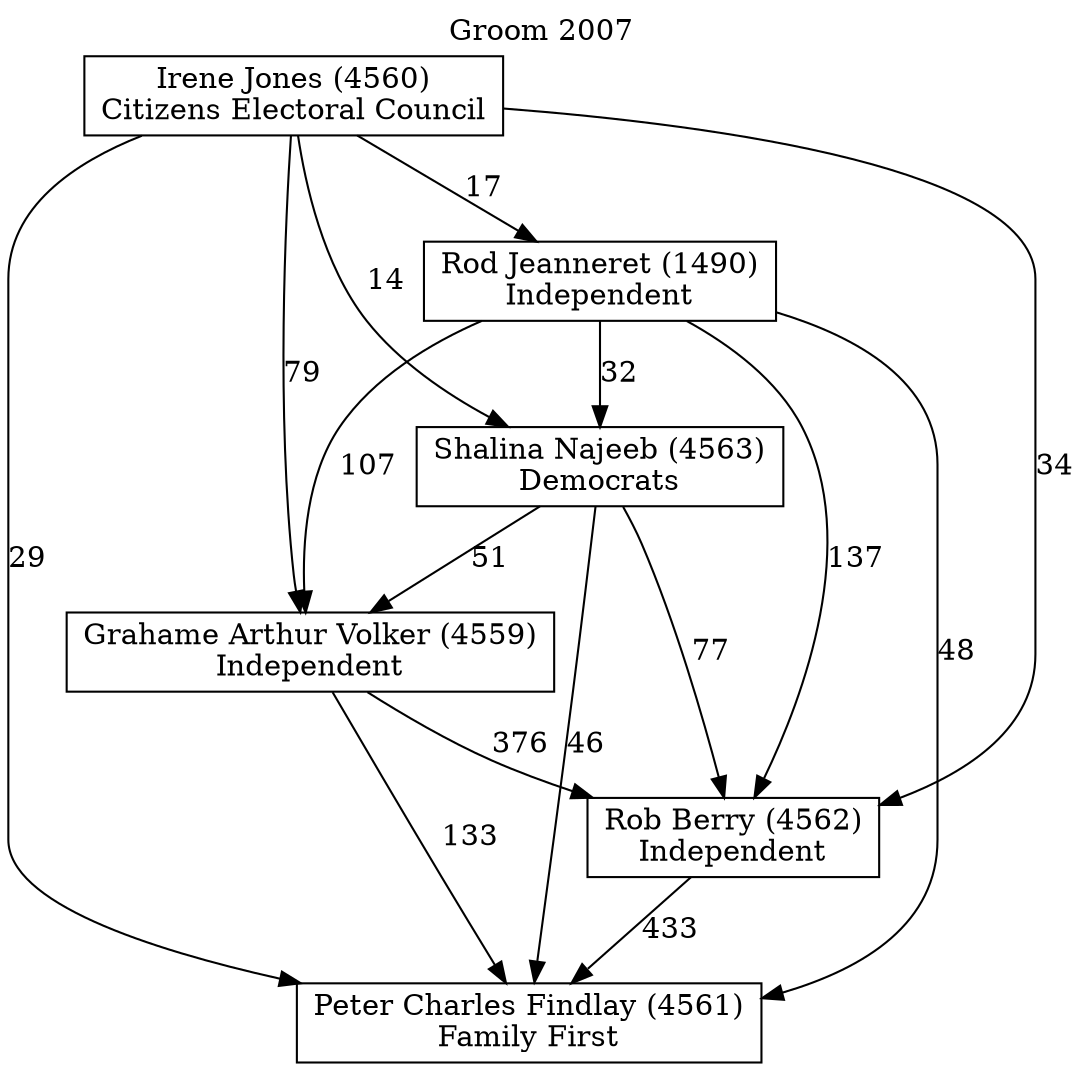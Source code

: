 // House preference flow
digraph "Peter Charles Findlay (4561)_Groom_2007" {
	graph [label="Groom 2007" labelloc=t mclimit=10]
	node [shape=box]
	"Peter Charles Findlay (4561)" [label="Peter Charles Findlay (4561)
Family First"]
	"Rob Berry (4562)" [label="Rob Berry (4562)
Independent"]
	"Grahame Arthur Volker (4559)" [label="Grahame Arthur Volker (4559)
Independent"]
	"Shalina Najeeb (4563)" [label="Shalina Najeeb (4563)
Democrats"]
	"Rod Jeanneret (1490)" [label="Rod Jeanneret (1490)
Independent"]
	"Irene Jones (4560)" [label="Irene Jones (4560)
Citizens Electoral Council"]
	"Rob Berry (4562)" -> "Peter Charles Findlay (4561)" [label=433]
	"Grahame Arthur Volker (4559)" -> "Rob Berry (4562)" [label=376]
	"Shalina Najeeb (4563)" -> "Grahame Arthur Volker (4559)" [label=51]
	"Rod Jeanneret (1490)" -> "Shalina Najeeb (4563)" [label=32]
	"Irene Jones (4560)" -> "Rod Jeanneret (1490)" [label=17]
	"Grahame Arthur Volker (4559)" -> "Peter Charles Findlay (4561)" [label=133]
	"Shalina Najeeb (4563)" -> "Peter Charles Findlay (4561)" [label=46]
	"Rod Jeanneret (1490)" -> "Peter Charles Findlay (4561)" [label=48]
	"Irene Jones (4560)" -> "Peter Charles Findlay (4561)" [label=29]
	"Irene Jones (4560)" -> "Shalina Najeeb (4563)" [label=14]
	"Rod Jeanneret (1490)" -> "Grahame Arthur Volker (4559)" [label=107]
	"Irene Jones (4560)" -> "Grahame Arthur Volker (4559)" [label=79]
	"Shalina Najeeb (4563)" -> "Rob Berry (4562)" [label=77]
	"Rod Jeanneret (1490)" -> "Rob Berry (4562)" [label=137]
	"Irene Jones (4560)" -> "Rob Berry (4562)" [label=34]
}
